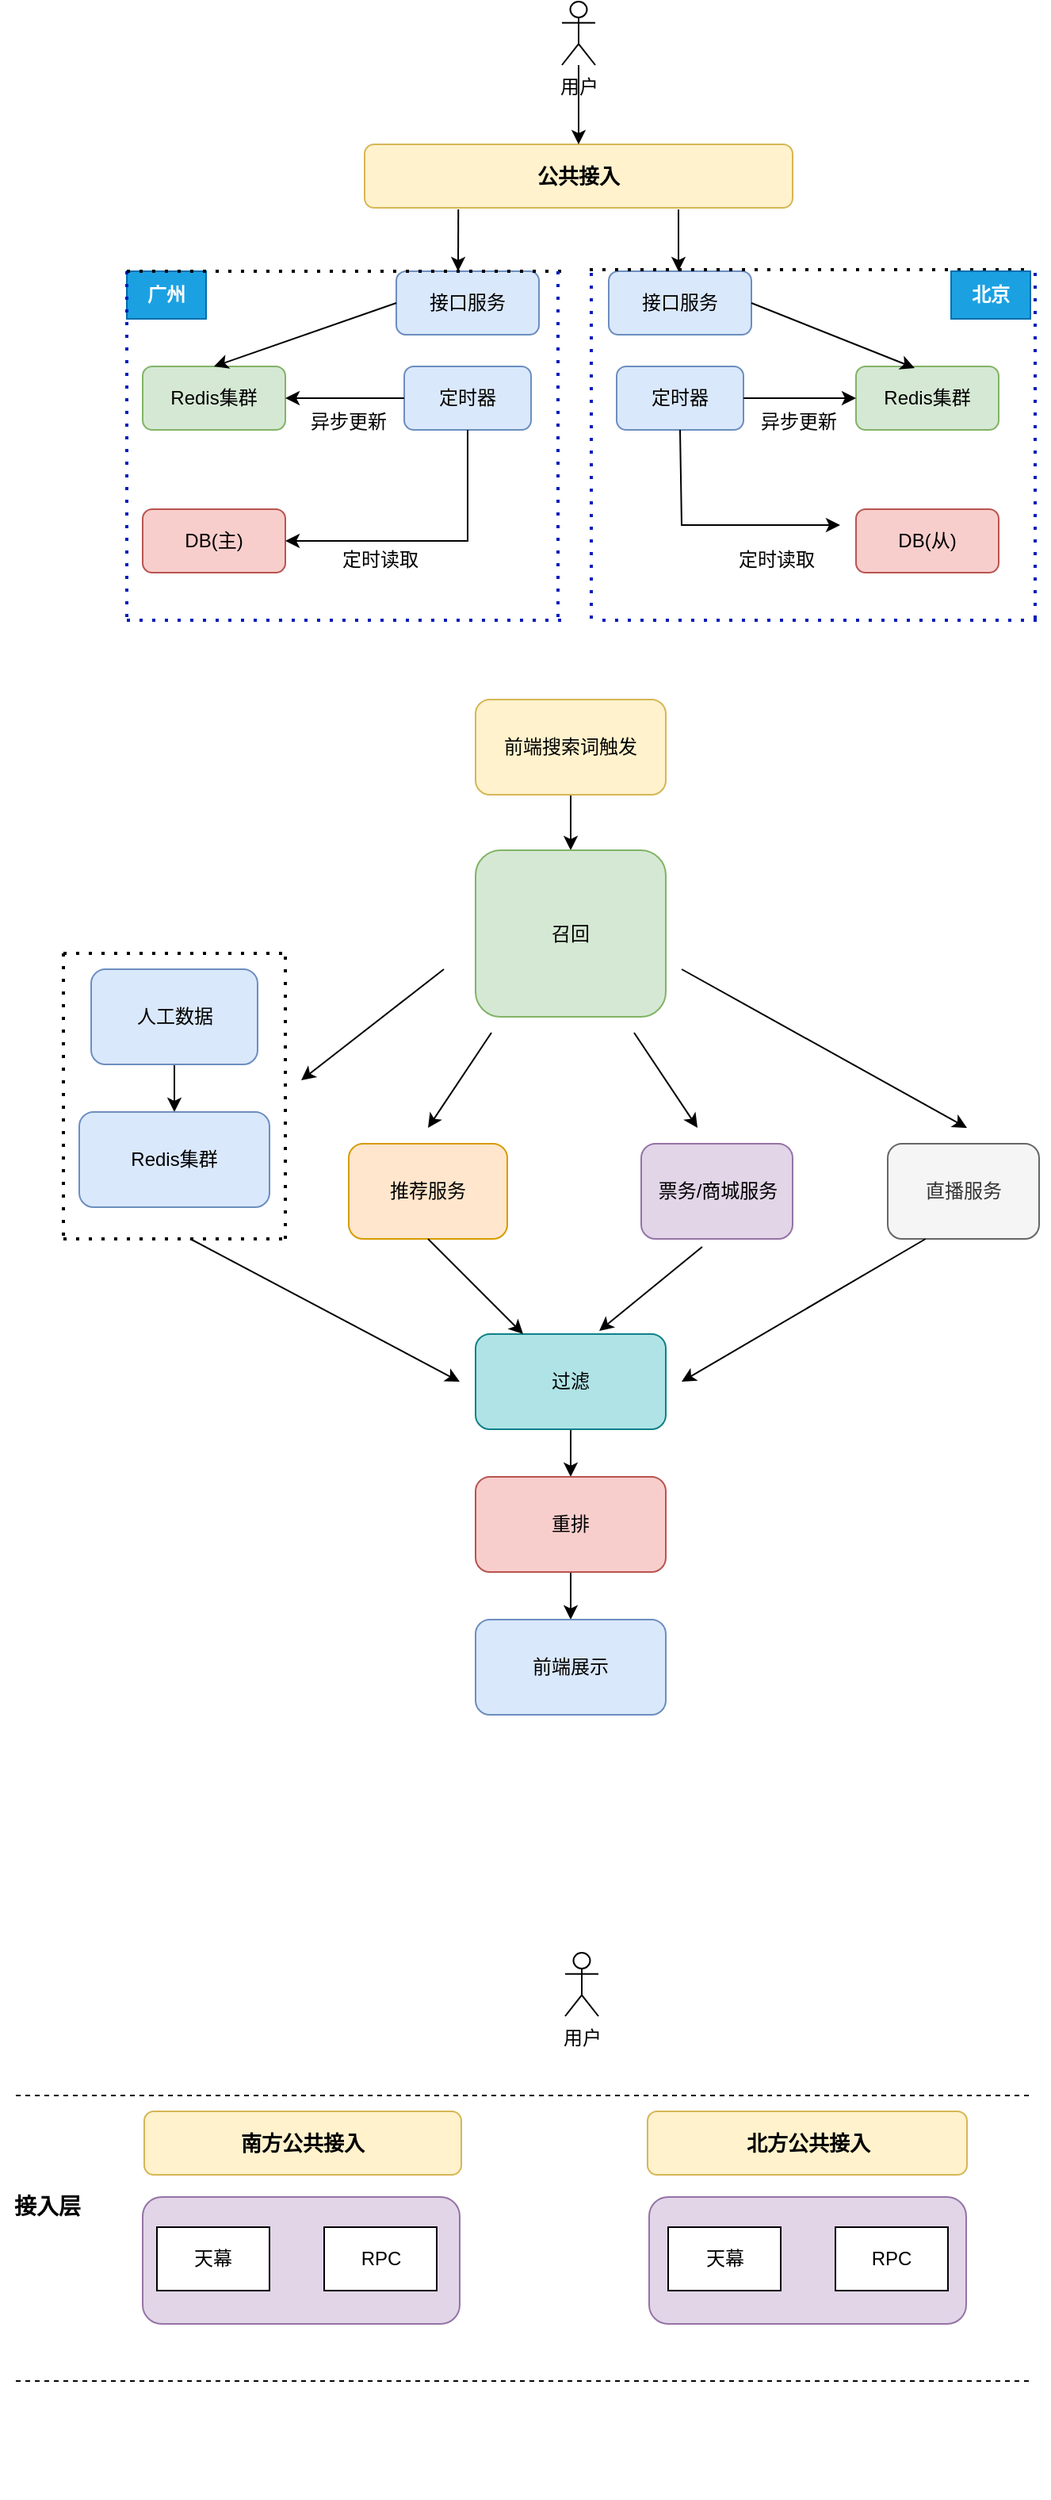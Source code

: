 <mxfile version="25.0.3">
  <diagram name="第 1 页" id="GhBMQzF368VTo1EPFOqB">
    <mxGraphModel dx="1334" dy="1966" grid="1" gridSize="10" guides="1" tooltips="1" connect="1" arrows="1" fold="1" page="1" pageScale="1" pageWidth="827" pageHeight="1169" math="0" shadow="0">
      <root>
        <mxCell id="0" />
        <mxCell id="1" parent="0" />
        <mxCell id="QpKYs9JofSfuDZrGURqp-1" value="&lt;font style=&quot;font-size: 13px;&quot;&gt;&lt;b&gt;公共接入&lt;/b&gt;&lt;/font&gt;" style="rounded=1;whiteSpace=wrap;html=1;fillColor=#fff2cc;strokeColor=#d6b656;" parent="1" vertex="1">
          <mxGeometry x="260" y="80" width="270" height="40" as="geometry" />
        </mxCell>
        <mxCell id="QpKYs9JofSfuDZrGURqp-2" value="接口服务" style="rounded=1;whiteSpace=wrap;html=1;fillColor=#dae8fc;strokeColor=#6c8ebf;" parent="1" vertex="1">
          <mxGeometry x="280" y="160" width="90" height="40" as="geometry" />
        </mxCell>
        <mxCell id="QpKYs9JofSfuDZrGURqp-3" value="接口服务" style="rounded=1;whiteSpace=wrap;html=1;fillColor=#dae8fc;strokeColor=#6c8ebf;" parent="1" vertex="1">
          <mxGeometry x="414" y="160" width="90" height="40" as="geometry" />
        </mxCell>
        <mxCell id="QpKYs9JofSfuDZrGURqp-5" value="" style="endArrow=classic;html=1;rounded=0;exitX=0.219;exitY=1.025;exitDx=0;exitDy=0;exitPerimeter=0;" parent="1" source="QpKYs9JofSfuDZrGURqp-1" edge="1">
          <mxGeometry width="50" height="50" relative="1" as="geometry">
            <mxPoint x="390" y="430" as="sourcePoint" />
            <mxPoint x="319" y="160" as="targetPoint" />
          </mxGeometry>
        </mxCell>
        <mxCell id="QpKYs9JofSfuDZrGURqp-8" value="" style="endArrow=classic;html=1;rounded=0;exitX=0.219;exitY=1.025;exitDx=0;exitDy=0;exitPerimeter=0;" parent="1" edge="1">
          <mxGeometry width="50" height="50" relative="1" as="geometry">
            <mxPoint x="458" y="121" as="sourcePoint" />
            <mxPoint x="458" y="160" as="targetPoint" />
          </mxGeometry>
        </mxCell>
        <mxCell id="QpKYs9JofSfuDZrGURqp-10" value="&lt;b&gt;广州&lt;/b&gt;" style="rounded=0;whiteSpace=wrap;html=1;fillColor=#1ba1e2;fontColor=#ffffff;strokeColor=#006EAF;" parent="1" vertex="1">
          <mxGeometry x="110" y="160" width="50" height="30" as="geometry" />
        </mxCell>
        <mxCell id="QpKYs9JofSfuDZrGURqp-11" value="Redis集群" style="rounded=1;whiteSpace=wrap;html=1;fillColor=#d5e8d4;strokeColor=#82b366;" parent="1" vertex="1">
          <mxGeometry x="120" y="220" width="90" height="40" as="geometry" />
        </mxCell>
        <mxCell id="QpKYs9JofSfuDZrGURqp-12" value="定时器" style="rounded=1;whiteSpace=wrap;html=1;fillColor=#dae8fc;strokeColor=#6c8ebf;" parent="1" vertex="1">
          <mxGeometry x="285" y="220" width="80" height="40" as="geometry" />
        </mxCell>
        <mxCell id="QpKYs9JofSfuDZrGURqp-13" value="DB(主)" style="rounded=1;whiteSpace=wrap;html=1;fillColor=#f8cecc;strokeColor=#b85450;" parent="1" vertex="1">
          <mxGeometry x="120" y="310" width="90" height="40" as="geometry" />
        </mxCell>
        <mxCell id="QpKYs9JofSfuDZrGURqp-15" value="定时读取" style="text;html=1;align=center;verticalAlign=middle;whiteSpace=wrap;rounded=0;" parent="1" vertex="1">
          <mxGeometry x="240" y="327" width="60" height="30" as="geometry" />
        </mxCell>
        <mxCell id="QpKYs9JofSfuDZrGURqp-16" value="" style="endArrow=classic;html=1;rounded=0;exitX=0;exitY=0.5;exitDx=0;exitDy=0;entryX=1;entryY=0.5;entryDx=0;entryDy=0;" parent="1" source="QpKYs9JofSfuDZrGURqp-12" target="QpKYs9JofSfuDZrGURqp-11" edge="1">
          <mxGeometry width="50" height="50" relative="1" as="geometry">
            <mxPoint x="390" y="430" as="sourcePoint" />
            <mxPoint x="440" y="380" as="targetPoint" />
          </mxGeometry>
        </mxCell>
        <mxCell id="QpKYs9JofSfuDZrGURqp-17" value="异步更新" style="text;html=1;align=center;verticalAlign=middle;whiteSpace=wrap;rounded=0;" parent="1" vertex="1">
          <mxGeometry x="220" y="240" width="60" height="30" as="geometry" />
        </mxCell>
        <mxCell id="QpKYs9JofSfuDZrGURqp-18" value="" style="endArrow=none;dashed=1;html=1;dashPattern=1 3;strokeWidth=2;rounded=0;exitX=0;exitY=0;exitDx=0;exitDy=0;fillColor=#0050ef;strokeColor=#001DBC;" parent="1" source="QpKYs9JofSfuDZrGURqp-10" edge="1">
          <mxGeometry width="50" height="50" relative="1" as="geometry">
            <mxPoint x="390" y="430" as="sourcePoint" />
            <mxPoint x="110" y="380" as="targetPoint" />
          </mxGeometry>
        </mxCell>
        <mxCell id="QpKYs9JofSfuDZrGURqp-19" value="" style="endArrow=none;dashed=1;html=1;dashPattern=1 3;strokeWidth=2;rounded=0;exitX=0;exitY=0;exitDx=0;exitDy=0;" parent="1" source="QpKYs9JofSfuDZrGURqp-10" edge="1">
          <mxGeometry width="50" height="50" relative="1" as="geometry">
            <mxPoint x="390" y="430" as="sourcePoint" />
            <mxPoint x="390" y="160" as="targetPoint" />
          </mxGeometry>
        </mxCell>
        <mxCell id="QpKYs9JofSfuDZrGURqp-20" value="" style="endArrow=none;dashed=1;html=1;dashPattern=1 3;strokeWidth=2;rounded=0;fillColor=#0050ef;strokeColor=#001DBC;" parent="1" edge="1">
          <mxGeometry width="50" height="50" relative="1" as="geometry">
            <mxPoint x="382" y="160" as="sourcePoint" />
            <mxPoint x="382" y="380" as="targetPoint" />
          </mxGeometry>
        </mxCell>
        <mxCell id="QpKYs9JofSfuDZrGURqp-21" value="" style="endArrow=none;dashed=1;html=1;dashPattern=1 3;strokeWidth=2;rounded=0;fillColor=#0050ef;strokeColor=#001DBC;" parent="1" edge="1">
          <mxGeometry width="50" height="50" relative="1" as="geometry">
            <mxPoint x="110" y="380" as="sourcePoint" />
            <mxPoint x="390" y="380" as="targetPoint" />
          </mxGeometry>
        </mxCell>
        <mxCell id="QpKYs9JofSfuDZrGURqp-22" value="" style="endArrow=classic;html=1;rounded=0;exitX=0;exitY=0.5;exitDx=0;exitDy=0;entryX=0.5;entryY=0;entryDx=0;entryDy=0;" parent="1" source="QpKYs9JofSfuDZrGURqp-2" target="QpKYs9JofSfuDZrGURqp-11" edge="1">
          <mxGeometry width="50" height="50" relative="1" as="geometry">
            <mxPoint x="390" y="430" as="sourcePoint" />
            <mxPoint x="440" y="380" as="targetPoint" />
          </mxGeometry>
        </mxCell>
        <mxCell id="QpKYs9JofSfuDZrGURqp-23" value="定时器" style="rounded=1;whiteSpace=wrap;html=1;fillColor=#dae8fc;strokeColor=#6c8ebf;" parent="1" vertex="1">
          <mxGeometry x="419" y="220" width="80" height="40" as="geometry" />
        </mxCell>
        <mxCell id="QpKYs9JofSfuDZrGURqp-24" value="Redis集群" style="rounded=1;whiteSpace=wrap;html=1;fillColor=#d5e8d4;strokeColor=#82b366;" parent="1" vertex="1">
          <mxGeometry x="570" y="220" width="90" height="40" as="geometry" />
        </mxCell>
        <mxCell id="QpKYs9JofSfuDZrGURqp-25" value="" style="endArrow=classic;html=1;rounded=0;exitX=1;exitY=0.5;exitDx=0;exitDy=0;entryX=0;entryY=0.5;entryDx=0;entryDy=0;" parent="1" source="QpKYs9JofSfuDZrGURqp-23" target="QpKYs9JofSfuDZrGURqp-24" edge="1">
          <mxGeometry width="50" height="50" relative="1" as="geometry">
            <mxPoint x="390" y="430" as="sourcePoint" />
            <mxPoint x="440" y="380" as="targetPoint" />
          </mxGeometry>
        </mxCell>
        <mxCell id="QpKYs9JofSfuDZrGURqp-26" value="异步更新" style="text;html=1;align=center;verticalAlign=middle;whiteSpace=wrap;rounded=0;" parent="1" vertex="1">
          <mxGeometry x="504" y="240" width="60" height="30" as="geometry" />
        </mxCell>
        <mxCell id="QpKYs9JofSfuDZrGURqp-27" value="DB(从)" style="rounded=1;whiteSpace=wrap;html=1;fillColor=#f8cecc;strokeColor=#b85450;" parent="1" vertex="1">
          <mxGeometry x="570" y="310" width="90" height="40" as="geometry" />
        </mxCell>
        <mxCell id="QpKYs9JofSfuDZrGURqp-29" value="定时读取" style="text;html=1;align=center;verticalAlign=middle;whiteSpace=wrap;rounded=0;" parent="1" vertex="1">
          <mxGeometry x="490" y="327" width="60" height="30" as="geometry" />
        </mxCell>
        <mxCell id="QpKYs9JofSfuDZrGURqp-30" value="" style="endArrow=classic;html=1;rounded=0;exitX=1;exitY=0.5;exitDx=0;exitDy=0;entryX=0.411;entryY=0.025;entryDx=0;entryDy=0;entryPerimeter=0;" parent="1" source="QpKYs9JofSfuDZrGURqp-3" target="QpKYs9JofSfuDZrGURqp-24" edge="1">
          <mxGeometry width="50" height="50" relative="1" as="geometry">
            <mxPoint x="390" y="430" as="sourcePoint" />
            <mxPoint x="440" y="380" as="targetPoint" />
          </mxGeometry>
        </mxCell>
        <mxCell id="QpKYs9JofSfuDZrGURqp-31" value="" style="endArrow=none;dashed=1;html=1;dashPattern=1 3;strokeWidth=2;rounded=0;fillColor=#0050ef;strokeColor=#001DBC;" parent="1" edge="1">
          <mxGeometry width="50" height="50" relative="1" as="geometry">
            <mxPoint x="403" y="161" as="sourcePoint" />
            <mxPoint x="403" y="381" as="targetPoint" />
          </mxGeometry>
        </mxCell>
        <mxCell id="QpKYs9JofSfuDZrGURqp-32" value="" style="endArrow=none;dashed=1;html=1;dashPattern=1 3;strokeWidth=2;rounded=0;fillColor=#0050ef;strokeColor=#001DBC;" parent="1" edge="1">
          <mxGeometry width="50" height="50" relative="1" as="geometry">
            <mxPoint x="410" y="380" as="sourcePoint" />
            <mxPoint x="690" y="380" as="targetPoint" />
          </mxGeometry>
        </mxCell>
        <mxCell id="QpKYs9JofSfuDZrGURqp-33" value="" style="endArrow=none;dashed=1;html=1;dashPattern=1 3;strokeWidth=2;rounded=0;fillColor=#0050ef;strokeColor=#001DBC;" parent="1" edge="1">
          <mxGeometry width="50" height="50" relative="1" as="geometry">
            <mxPoint x="683" y="161" as="sourcePoint" />
            <mxPoint x="683" y="381" as="targetPoint" />
          </mxGeometry>
        </mxCell>
        <mxCell id="QpKYs9JofSfuDZrGURqp-34" value="" style="endArrow=none;dashed=1;html=1;dashPattern=1 3;strokeWidth=2;rounded=0;exitX=0;exitY=0;exitDx=0;exitDy=0;" parent="1" edge="1">
          <mxGeometry width="50" height="50" relative="1" as="geometry">
            <mxPoint x="402" y="159" as="sourcePoint" />
            <mxPoint x="682" y="159" as="targetPoint" />
          </mxGeometry>
        </mxCell>
        <mxCell id="QpKYs9JofSfuDZrGURqp-35" value="&lt;b&gt;北京&lt;/b&gt;" style="rounded=0;whiteSpace=wrap;html=1;fillColor=#1ba1e2;fontColor=#ffffff;strokeColor=#006EAF;" parent="1" vertex="1">
          <mxGeometry x="630" y="160" width="50" height="30" as="geometry" />
        </mxCell>
        <mxCell id="QpKYs9JofSfuDZrGURqp-36" value="用户" style="shape=umlActor;verticalLabelPosition=bottom;verticalAlign=top;html=1;outlineConnect=0;" parent="1" vertex="1">
          <mxGeometry x="384.5" y="-10" width="21" height="40" as="geometry" />
        </mxCell>
        <mxCell id="QpKYs9JofSfuDZrGURqp-37" value="" style="endArrow=classic;html=1;rounded=0;" parent="1" source="QpKYs9JofSfuDZrGURqp-36" target="QpKYs9JofSfuDZrGURqp-1" edge="1">
          <mxGeometry width="50" height="50" relative="1" as="geometry">
            <mxPoint x="390" y="230" as="sourcePoint" />
            <mxPoint x="440" y="180" as="targetPoint" />
          </mxGeometry>
        </mxCell>
        <mxCell id="QpKYs9JofSfuDZrGURqp-38" value="" style="endArrow=classic;html=1;rounded=0;exitX=0.5;exitY=1;exitDx=0;exitDy=0;entryX=1;entryY=0.5;entryDx=0;entryDy=0;" parent="1" source="QpKYs9JofSfuDZrGURqp-12" target="QpKYs9JofSfuDZrGURqp-13" edge="1">
          <mxGeometry width="50" height="50" relative="1" as="geometry">
            <mxPoint x="390" y="330" as="sourcePoint" />
            <mxPoint x="440" y="280" as="targetPoint" />
            <Array as="points">
              <mxPoint x="325" y="330" />
            </Array>
          </mxGeometry>
        </mxCell>
        <mxCell id="QpKYs9JofSfuDZrGURqp-39" value="" style="endArrow=classic;html=1;rounded=0;exitX=0.5;exitY=1;exitDx=0;exitDy=0;" parent="1" source="QpKYs9JofSfuDZrGURqp-23" edge="1">
          <mxGeometry width="50" height="50" relative="1" as="geometry">
            <mxPoint x="390" y="330" as="sourcePoint" />
            <mxPoint x="560" y="320" as="targetPoint" />
            <Array as="points">
              <mxPoint x="460" y="320" />
            </Array>
          </mxGeometry>
        </mxCell>
        <mxCell id="QpKYs9JofSfuDZrGURqp-47" value="" style="edgeStyle=orthogonalEdgeStyle;rounded=0;orthogonalLoop=1;jettySize=auto;html=1;" parent="1" source="QpKYs9JofSfuDZrGURqp-43" target="QpKYs9JofSfuDZrGURqp-46" edge="1">
          <mxGeometry relative="1" as="geometry" />
        </mxCell>
        <mxCell id="QpKYs9JofSfuDZrGURqp-43" value="前端搜索词触发" style="rounded=1;whiteSpace=wrap;html=1;fillColor=#fff2cc;strokeColor=#d6b656;" parent="1" vertex="1">
          <mxGeometry x="330" y="430" width="120" height="60" as="geometry" />
        </mxCell>
        <mxCell id="QpKYs9JofSfuDZrGURqp-46" value="召回" style="rounded=1;whiteSpace=wrap;html=1;fillColor=#d5e8d4;strokeColor=#82b366;" parent="1" vertex="1">
          <mxGeometry x="330" y="525" width="120" height="105" as="geometry" />
        </mxCell>
        <mxCell id="QpKYs9JofSfuDZrGURqp-48" value="" style="group" parent="1" vertex="1" connectable="0">
          <mxGeometry x="80" y="600" width="120" height="150" as="geometry" />
        </mxCell>
        <mxCell id="QpKYs9JofSfuDZrGURqp-45" value="" style="edgeStyle=orthogonalEdgeStyle;rounded=0;orthogonalLoop=1;jettySize=auto;html=1;" parent="QpKYs9JofSfuDZrGURqp-48" source="QpKYs9JofSfuDZrGURqp-40" target="QpKYs9JofSfuDZrGURqp-42" edge="1">
          <mxGeometry relative="1" as="geometry" />
        </mxCell>
        <mxCell id="QpKYs9JofSfuDZrGURqp-40" value="人工数据" style="rounded=1;whiteSpace=wrap;html=1;fillColor=#dae8fc;strokeColor=#6c8ebf;" parent="QpKYs9JofSfuDZrGURqp-48" vertex="1">
          <mxGeometry x="7.5" width="105" height="60" as="geometry" />
        </mxCell>
        <mxCell id="QpKYs9JofSfuDZrGURqp-42" value="Redis集群" style="rounded=1;whiteSpace=wrap;html=1;fillColor=#dae8fc;strokeColor=#6c8ebf;" parent="QpKYs9JofSfuDZrGURqp-48" vertex="1">
          <mxGeometry y="90" width="120" height="60" as="geometry" />
        </mxCell>
        <mxCell id="QpKYs9JofSfuDZrGURqp-49" value="" style="endArrow=none;dashed=1;html=1;dashPattern=1 3;strokeWidth=2;rounded=0;" parent="1" edge="1">
          <mxGeometry width="50" height="50" relative="1" as="geometry">
            <mxPoint x="70" y="590" as="sourcePoint" />
            <mxPoint x="70" y="770" as="targetPoint" />
          </mxGeometry>
        </mxCell>
        <mxCell id="QpKYs9JofSfuDZrGURqp-50" value="" style="endArrow=none;dashed=1;html=1;dashPattern=1 3;strokeWidth=2;rounded=0;" parent="1" edge="1">
          <mxGeometry width="50" height="50" relative="1" as="geometry">
            <mxPoint x="70" y="770" as="sourcePoint" />
            <mxPoint x="210" y="770" as="targetPoint" />
          </mxGeometry>
        </mxCell>
        <mxCell id="QpKYs9JofSfuDZrGURqp-51" value="" style="endArrow=none;dashed=1;html=1;dashPattern=1 3;strokeWidth=2;rounded=0;" parent="1" edge="1">
          <mxGeometry width="50" height="50" relative="1" as="geometry">
            <mxPoint x="210" y="770" as="sourcePoint" />
            <mxPoint x="210" y="590" as="targetPoint" />
          </mxGeometry>
        </mxCell>
        <mxCell id="QpKYs9JofSfuDZrGURqp-52" value="" style="endArrow=none;dashed=1;html=1;dashPattern=1 3;strokeWidth=2;rounded=0;" parent="1" edge="1">
          <mxGeometry width="50" height="50" relative="1" as="geometry">
            <mxPoint x="70" y="590" as="sourcePoint" />
            <mxPoint x="210" y="590" as="targetPoint" />
          </mxGeometry>
        </mxCell>
        <mxCell id="QpKYs9JofSfuDZrGURqp-53" value="" style="endArrow=classic;html=1;rounded=0;" parent="1" edge="1">
          <mxGeometry width="50" height="50" relative="1" as="geometry">
            <mxPoint x="310" y="600" as="sourcePoint" />
            <mxPoint x="220" y="670" as="targetPoint" />
          </mxGeometry>
        </mxCell>
        <mxCell id="QpKYs9JofSfuDZrGURqp-54" value="推荐服务" style="rounded=1;whiteSpace=wrap;html=1;fillColor=#ffe6cc;strokeColor=#d79b00;" parent="1" vertex="1">
          <mxGeometry x="250" y="710" width="100" height="60" as="geometry" />
        </mxCell>
        <mxCell id="QpKYs9JofSfuDZrGURqp-55" value="" style="endArrow=classic;html=1;rounded=0;" parent="1" edge="1">
          <mxGeometry width="50" height="50" relative="1" as="geometry">
            <mxPoint x="340" y="640" as="sourcePoint" />
            <mxPoint x="300" y="700" as="targetPoint" />
          </mxGeometry>
        </mxCell>
        <mxCell id="QpKYs9JofSfuDZrGURqp-56" value="票务/商城服务" style="rounded=1;whiteSpace=wrap;html=1;fillColor=#e1d5e7;strokeColor=#9673a6;" parent="1" vertex="1">
          <mxGeometry x="434.5" y="710" width="95.5" height="60" as="geometry" />
        </mxCell>
        <mxCell id="QpKYs9JofSfuDZrGURqp-57" value="直播服务" style="rounded=1;whiteSpace=wrap;html=1;fillColor=#f5f5f5;strokeColor=#666666;fontColor=#333333;" parent="1" vertex="1">
          <mxGeometry x="590" y="710" width="95.5" height="60" as="geometry" />
        </mxCell>
        <mxCell id="QpKYs9JofSfuDZrGURqp-58" value="" style="endArrow=classic;html=1;rounded=0;" parent="1" edge="1">
          <mxGeometry width="50" height="50" relative="1" as="geometry">
            <mxPoint x="430" y="640" as="sourcePoint" />
            <mxPoint x="470" y="700" as="targetPoint" />
          </mxGeometry>
        </mxCell>
        <mxCell id="QpKYs9JofSfuDZrGURqp-59" value="" style="endArrow=classic;html=1;rounded=0;" parent="1" edge="1">
          <mxGeometry width="50" height="50" relative="1" as="geometry">
            <mxPoint x="460" y="600" as="sourcePoint" />
            <mxPoint x="640" y="700" as="targetPoint" />
          </mxGeometry>
        </mxCell>
        <mxCell id="QpKYs9JofSfuDZrGURqp-67" value="" style="edgeStyle=orthogonalEdgeStyle;rounded=0;orthogonalLoop=1;jettySize=auto;html=1;" parent="1" source="QpKYs9JofSfuDZrGURqp-61" target="QpKYs9JofSfuDZrGURqp-66" edge="1">
          <mxGeometry relative="1" as="geometry" />
        </mxCell>
        <mxCell id="QpKYs9JofSfuDZrGURqp-61" value="过滤" style="rounded=1;whiteSpace=wrap;html=1;fillColor=#b0e3e6;strokeColor=#0e8088;" parent="1" vertex="1">
          <mxGeometry x="330" y="830" width="120" height="60" as="geometry" />
        </mxCell>
        <mxCell id="QpKYs9JofSfuDZrGURqp-62" value="" style="endArrow=classic;html=1;rounded=0;" parent="1" edge="1">
          <mxGeometry width="50" height="50" relative="1" as="geometry">
            <mxPoint x="150" y="770" as="sourcePoint" />
            <mxPoint x="320" y="860" as="targetPoint" />
          </mxGeometry>
        </mxCell>
        <mxCell id="QpKYs9JofSfuDZrGURqp-63" value="" style="endArrow=classic;html=1;rounded=0;exitX=0.5;exitY=1;exitDx=0;exitDy=0;entryX=0.25;entryY=0;entryDx=0;entryDy=0;" parent="1" source="QpKYs9JofSfuDZrGURqp-54" target="QpKYs9JofSfuDZrGURqp-61" edge="1">
          <mxGeometry width="50" height="50" relative="1" as="geometry">
            <mxPoint x="300" y="780" as="sourcePoint" />
            <mxPoint x="370" y="820" as="targetPoint" />
          </mxGeometry>
        </mxCell>
        <mxCell id="QpKYs9JofSfuDZrGURqp-64" value="" style="endArrow=classic;html=1;rounded=0;exitX=0.403;exitY=1.083;exitDx=0;exitDy=0;exitPerimeter=0;entryX=0.65;entryY=-0.033;entryDx=0;entryDy=0;entryPerimeter=0;" parent="1" source="QpKYs9JofSfuDZrGURqp-56" target="QpKYs9JofSfuDZrGURqp-61" edge="1">
          <mxGeometry width="50" height="50" relative="1" as="geometry">
            <mxPoint x="390" y="730" as="sourcePoint" />
            <mxPoint x="440" y="680" as="targetPoint" />
          </mxGeometry>
        </mxCell>
        <mxCell id="QpKYs9JofSfuDZrGURqp-65" value="" style="endArrow=classic;html=1;rounded=0;exitX=0.25;exitY=1;exitDx=0;exitDy=0;" parent="1" source="QpKYs9JofSfuDZrGURqp-57" edge="1">
          <mxGeometry width="50" height="50" relative="1" as="geometry">
            <mxPoint x="390" y="730" as="sourcePoint" />
            <mxPoint x="460" y="860" as="targetPoint" />
          </mxGeometry>
        </mxCell>
        <mxCell id="QpKYs9JofSfuDZrGURqp-69" value="" style="edgeStyle=orthogonalEdgeStyle;rounded=0;orthogonalLoop=1;jettySize=auto;html=1;" parent="1" source="QpKYs9JofSfuDZrGURqp-66" target="QpKYs9JofSfuDZrGURqp-68" edge="1">
          <mxGeometry relative="1" as="geometry" />
        </mxCell>
        <mxCell id="QpKYs9JofSfuDZrGURqp-66" value="重排" style="rounded=1;whiteSpace=wrap;html=1;fillColor=#f8cecc;strokeColor=#b85450;" parent="1" vertex="1">
          <mxGeometry x="330" y="920" width="120" height="60" as="geometry" />
        </mxCell>
        <mxCell id="QpKYs9JofSfuDZrGURqp-68" value="前端展示" style="rounded=1;whiteSpace=wrap;html=1;fillColor=#dae8fc;strokeColor=#6c8ebf;" parent="1" vertex="1">
          <mxGeometry x="330" y="1010" width="120" height="60" as="geometry" />
        </mxCell>
        <mxCell id="RLs7-VzoYjzALFaElUYu-73" value="" style="group;rotation=90;" vertex="1" connectable="0" parent="1">
          <mxGeometry x="171" y="1320" width="447.5" height="40" as="geometry" />
        </mxCell>
        <mxCell id="RLs7-VzoYjzALFaElUYu-71" value="&lt;font style=&quot;font-size: 13px;&quot;&gt;&lt;b&gt;南方公共接入&lt;/b&gt;&lt;/font&gt;" style="rounded=1;whiteSpace=wrap;html=1;fillColor=#fff2cc;strokeColor=#d6b656;" vertex="1" parent="RLs7-VzoYjzALFaElUYu-73">
          <mxGeometry x="-50" width="200" height="40" as="geometry" />
        </mxCell>
        <mxCell id="RLs7-VzoYjzALFaElUYu-89" value="" style="endArrow=none;dashed=1;html=1;rounded=0;" edge="1" parent="RLs7-VzoYjzALFaElUYu-73">
          <mxGeometry width="50" height="50" relative="1" as="geometry">
            <mxPoint x="-131" y="170" as="sourcePoint" />
            <mxPoint x="509" y="170" as="targetPoint" />
          </mxGeometry>
        </mxCell>
        <mxCell id="RLs7-VzoYjzALFaElUYu-77" value="用户" style="shape=umlActor;verticalLabelPosition=bottom;verticalAlign=top;html=1;outlineConnect=0;" vertex="1" parent="1">
          <mxGeometry x="386.5" y="1220" width="21" height="40" as="geometry" />
        </mxCell>
        <mxCell id="RLs7-VzoYjzALFaElUYu-82" value="" style="rounded=1;whiteSpace=wrap;html=1;fillColor=#e1d5e7;strokeColor=#9673a6;" vertex="1" parent="1">
          <mxGeometry x="120" y="1374" width="200" height="80" as="geometry" />
        </mxCell>
        <mxCell id="RLs7-VzoYjzALFaElUYu-83" value="天幕" style="rounded=0;whiteSpace=wrap;html=1;" vertex="1" parent="1">
          <mxGeometry x="129" y="1393" width="71" height="40" as="geometry" />
        </mxCell>
        <mxCell id="RLs7-VzoYjzALFaElUYu-84" value="RPC" style="rounded=0;whiteSpace=wrap;html=1;" vertex="1" parent="1">
          <mxGeometry x="234.5" y="1393" width="71" height="40" as="geometry" />
        </mxCell>
        <mxCell id="RLs7-VzoYjzALFaElUYu-87" value="&lt;b&gt;&lt;font style=&quot;font-size: 14px;&quot;&gt;接入层&lt;/font&gt;&lt;/b&gt;" style="text;html=1;align=center;verticalAlign=middle;whiteSpace=wrap;rounded=0;" vertex="1" parent="1">
          <mxGeometry x="30" y="1300" width="60" height="160" as="geometry" />
        </mxCell>
        <mxCell id="RLs7-VzoYjzALFaElUYu-88" value="" style="endArrow=none;dashed=1;html=1;rounded=0;" edge="1" parent="1">
          <mxGeometry width="50" height="50" relative="1" as="geometry">
            <mxPoint x="40" y="1310" as="sourcePoint" />
            <mxPoint x="680" y="1310" as="targetPoint" />
          </mxGeometry>
        </mxCell>
        <mxCell id="RLs7-VzoYjzALFaElUYu-93" value="" style="group" vertex="1" connectable="0" parent="1">
          <mxGeometry x="439.5" y="1320" width="203.5" height="134" as="geometry" />
        </mxCell>
        <mxCell id="RLs7-VzoYjzALFaElUYu-72" value="&lt;font style=&quot;font-size: 13px;&quot;&gt;&lt;b&gt;北方公共接入&lt;/b&gt;&lt;/font&gt;" style="rounded=1;whiteSpace=wrap;html=1;fillColor=#fff2cc;strokeColor=#d6b656;" vertex="1" parent="RLs7-VzoYjzALFaElUYu-93">
          <mxGeometry x="-1" width="201.5" height="40" as="geometry" />
        </mxCell>
        <mxCell id="RLs7-VzoYjzALFaElUYu-90" value="" style="rounded=1;whiteSpace=wrap;html=1;fillColor=#e1d5e7;strokeColor=#9673a6;" vertex="1" parent="RLs7-VzoYjzALFaElUYu-93">
          <mxGeometry y="54" width="200" height="80" as="geometry" />
        </mxCell>
        <mxCell id="RLs7-VzoYjzALFaElUYu-91" value="天幕" style="rounded=0;whiteSpace=wrap;html=1;" vertex="1" parent="RLs7-VzoYjzALFaElUYu-93">
          <mxGeometry x="12" y="73" width="71" height="40" as="geometry" />
        </mxCell>
        <mxCell id="RLs7-VzoYjzALFaElUYu-92" value="RPC" style="rounded=0;whiteSpace=wrap;html=1;" vertex="1" parent="RLs7-VzoYjzALFaElUYu-93">
          <mxGeometry x="117.5" y="73" width="71" height="40" as="geometry" />
        </mxCell>
      </root>
    </mxGraphModel>
  </diagram>
</mxfile>
